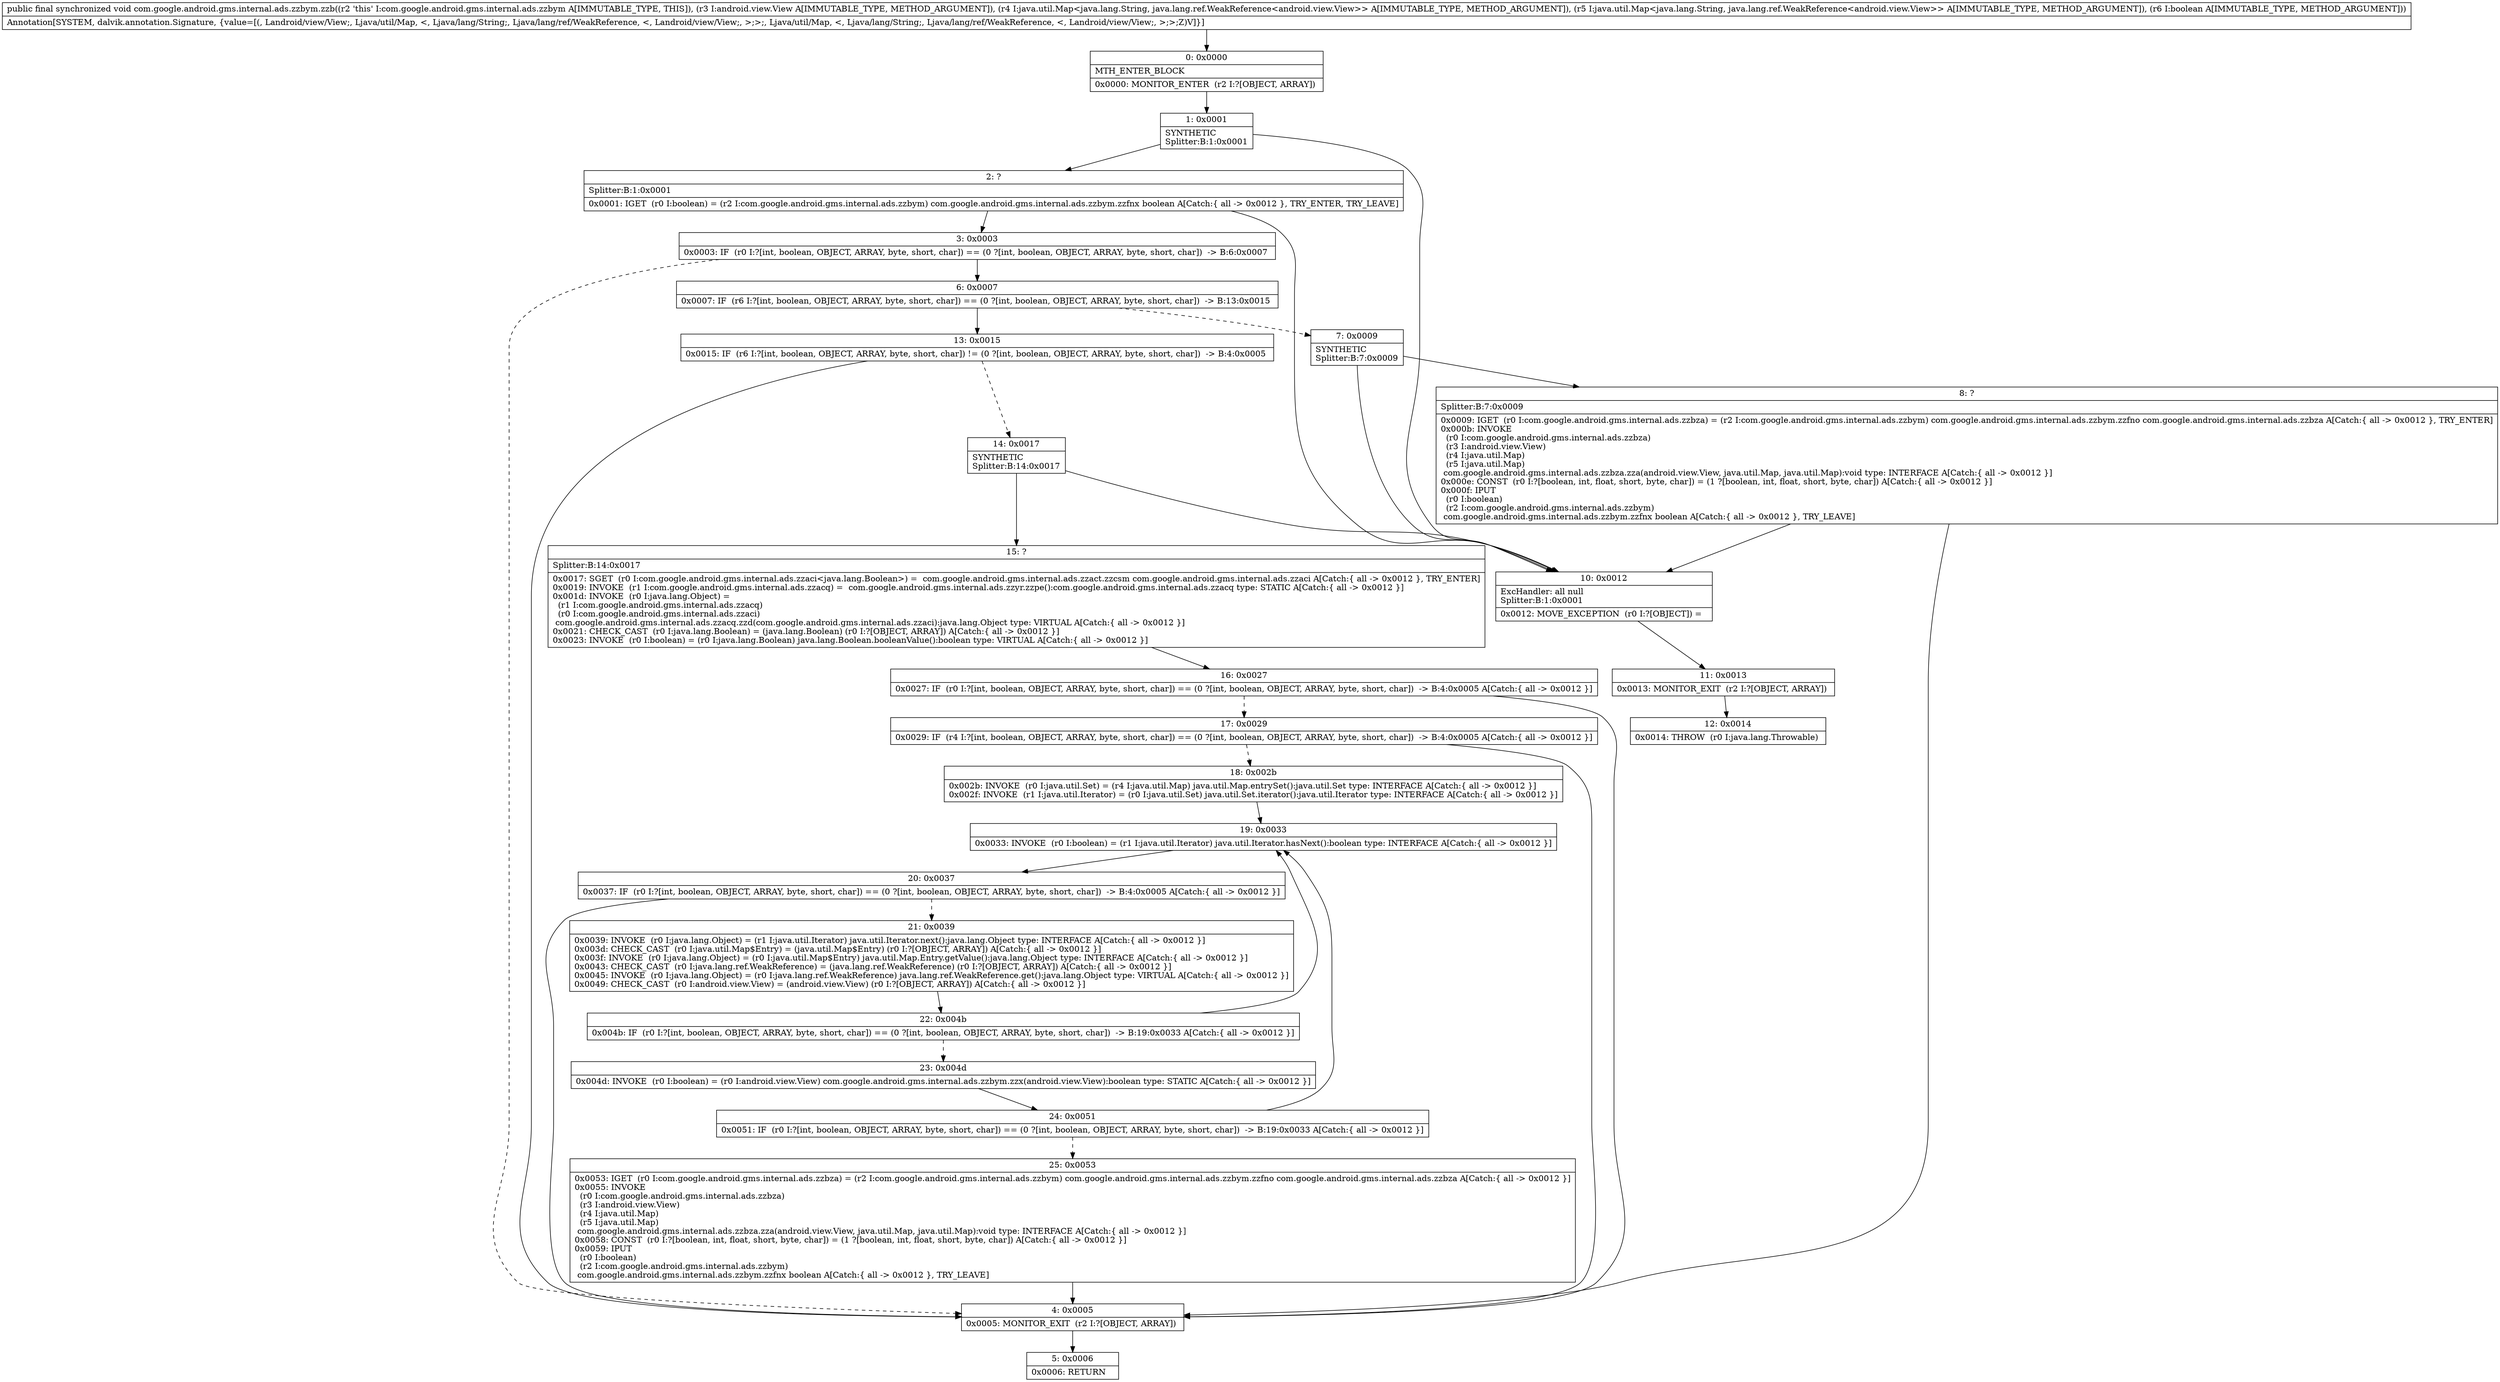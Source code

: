 digraph "CFG forcom.google.android.gms.internal.ads.zzbym.zzb(Landroid\/view\/View;Ljava\/util\/Map;Ljava\/util\/Map;Z)V" {
Node_0 [shape=record,label="{0\:\ 0x0000|MTH_ENTER_BLOCK\l|0x0000: MONITOR_ENTER  (r2 I:?[OBJECT, ARRAY]) \l}"];
Node_1 [shape=record,label="{1\:\ 0x0001|SYNTHETIC\lSplitter:B:1:0x0001\l}"];
Node_2 [shape=record,label="{2\:\ ?|Splitter:B:1:0x0001\l|0x0001: IGET  (r0 I:boolean) = (r2 I:com.google.android.gms.internal.ads.zzbym) com.google.android.gms.internal.ads.zzbym.zzfnx boolean A[Catch:\{ all \-\> 0x0012 \}, TRY_ENTER, TRY_LEAVE]\l}"];
Node_3 [shape=record,label="{3\:\ 0x0003|0x0003: IF  (r0 I:?[int, boolean, OBJECT, ARRAY, byte, short, char]) == (0 ?[int, boolean, OBJECT, ARRAY, byte, short, char])  \-\> B:6:0x0007 \l}"];
Node_4 [shape=record,label="{4\:\ 0x0005|0x0005: MONITOR_EXIT  (r2 I:?[OBJECT, ARRAY]) \l}"];
Node_5 [shape=record,label="{5\:\ 0x0006|0x0006: RETURN   \l}"];
Node_6 [shape=record,label="{6\:\ 0x0007|0x0007: IF  (r6 I:?[int, boolean, OBJECT, ARRAY, byte, short, char]) == (0 ?[int, boolean, OBJECT, ARRAY, byte, short, char])  \-\> B:13:0x0015 \l}"];
Node_7 [shape=record,label="{7\:\ 0x0009|SYNTHETIC\lSplitter:B:7:0x0009\l}"];
Node_8 [shape=record,label="{8\:\ ?|Splitter:B:7:0x0009\l|0x0009: IGET  (r0 I:com.google.android.gms.internal.ads.zzbza) = (r2 I:com.google.android.gms.internal.ads.zzbym) com.google.android.gms.internal.ads.zzbym.zzfno com.google.android.gms.internal.ads.zzbza A[Catch:\{ all \-\> 0x0012 \}, TRY_ENTER]\l0x000b: INVOKE  \l  (r0 I:com.google.android.gms.internal.ads.zzbza)\l  (r3 I:android.view.View)\l  (r4 I:java.util.Map)\l  (r5 I:java.util.Map)\l com.google.android.gms.internal.ads.zzbza.zza(android.view.View, java.util.Map, java.util.Map):void type: INTERFACE A[Catch:\{ all \-\> 0x0012 \}]\l0x000e: CONST  (r0 I:?[boolean, int, float, short, byte, char]) = (1 ?[boolean, int, float, short, byte, char]) A[Catch:\{ all \-\> 0x0012 \}]\l0x000f: IPUT  \l  (r0 I:boolean)\l  (r2 I:com.google.android.gms.internal.ads.zzbym)\l com.google.android.gms.internal.ads.zzbym.zzfnx boolean A[Catch:\{ all \-\> 0x0012 \}, TRY_LEAVE]\l}"];
Node_10 [shape=record,label="{10\:\ 0x0012|ExcHandler: all null\lSplitter:B:1:0x0001\l|0x0012: MOVE_EXCEPTION  (r0 I:?[OBJECT]) =  \l}"];
Node_11 [shape=record,label="{11\:\ 0x0013|0x0013: MONITOR_EXIT  (r2 I:?[OBJECT, ARRAY]) \l}"];
Node_12 [shape=record,label="{12\:\ 0x0014|0x0014: THROW  (r0 I:java.lang.Throwable) \l}"];
Node_13 [shape=record,label="{13\:\ 0x0015|0x0015: IF  (r6 I:?[int, boolean, OBJECT, ARRAY, byte, short, char]) != (0 ?[int, boolean, OBJECT, ARRAY, byte, short, char])  \-\> B:4:0x0005 \l}"];
Node_14 [shape=record,label="{14\:\ 0x0017|SYNTHETIC\lSplitter:B:14:0x0017\l}"];
Node_15 [shape=record,label="{15\:\ ?|Splitter:B:14:0x0017\l|0x0017: SGET  (r0 I:com.google.android.gms.internal.ads.zzaci\<java.lang.Boolean\>) =  com.google.android.gms.internal.ads.zzact.zzcsm com.google.android.gms.internal.ads.zzaci A[Catch:\{ all \-\> 0x0012 \}, TRY_ENTER]\l0x0019: INVOKE  (r1 I:com.google.android.gms.internal.ads.zzacq) =  com.google.android.gms.internal.ads.zzyr.zzpe():com.google.android.gms.internal.ads.zzacq type: STATIC A[Catch:\{ all \-\> 0x0012 \}]\l0x001d: INVOKE  (r0 I:java.lang.Object) = \l  (r1 I:com.google.android.gms.internal.ads.zzacq)\l  (r0 I:com.google.android.gms.internal.ads.zzaci)\l com.google.android.gms.internal.ads.zzacq.zzd(com.google.android.gms.internal.ads.zzaci):java.lang.Object type: VIRTUAL A[Catch:\{ all \-\> 0x0012 \}]\l0x0021: CHECK_CAST  (r0 I:java.lang.Boolean) = (java.lang.Boolean) (r0 I:?[OBJECT, ARRAY]) A[Catch:\{ all \-\> 0x0012 \}]\l0x0023: INVOKE  (r0 I:boolean) = (r0 I:java.lang.Boolean) java.lang.Boolean.booleanValue():boolean type: VIRTUAL A[Catch:\{ all \-\> 0x0012 \}]\l}"];
Node_16 [shape=record,label="{16\:\ 0x0027|0x0027: IF  (r0 I:?[int, boolean, OBJECT, ARRAY, byte, short, char]) == (0 ?[int, boolean, OBJECT, ARRAY, byte, short, char])  \-\> B:4:0x0005 A[Catch:\{ all \-\> 0x0012 \}]\l}"];
Node_17 [shape=record,label="{17\:\ 0x0029|0x0029: IF  (r4 I:?[int, boolean, OBJECT, ARRAY, byte, short, char]) == (0 ?[int, boolean, OBJECT, ARRAY, byte, short, char])  \-\> B:4:0x0005 A[Catch:\{ all \-\> 0x0012 \}]\l}"];
Node_18 [shape=record,label="{18\:\ 0x002b|0x002b: INVOKE  (r0 I:java.util.Set) = (r4 I:java.util.Map) java.util.Map.entrySet():java.util.Set type: INTERFACE A[Catch:\{ all \-\> 0x0012 \}]\l0x002f: INVOKE  (r1 I:java.util.Iterator) = (r0 I:java.util.Set) java.util.Set.iterator():java.util.Iterator type: INTERFACE A[Catch:\{ all \-\> 0x0012 \}]\l}"];
Node_19 [shape=record,label="{19\:\ 0x0033|0x0033: INVOKE  (r0 I:boolean) = (r1 I:java.util.Iterator) java.util.Iterator.hasNext():boolean type: INTERFACE A[Catch:\{ all \-\> 0x0012 \}]\l}"];
Node_20 [shape=record,label="{20\:\ 0x0037|0x0037: IF  (r0 I:?[int, boolean, OBJECT, ARRAY, byte, short, char]) == (0 ?[int, boolean, OBJECT, ARRAY, byte, short, char])  \-\> B:4:0x0005 A[Catch:\{ all \-\> 0x0012 \}]\l}"];
Node_21 [shape=record,label="{21\:\ 0x0039|0x0039: INVOKE  (r0 I:java.lang.Object) = (r1 I:java.util.Iterator) java.util.Iterator.next():java.lang.Object type: INTERFACE A[Catch:\{ all \-\> 0x0012 \}]\l0x003d: CHECK_CAST  (r0 I:java.util.Map$Entry) = (java.util.Map$Entry) (r0 I:?[OBJECT, ARRAY]) A[Catch:\{ all \-\> 0x0012 \}]\l0x003f: INVOKE  (r0 I:java.lang.Object) = (r0 I:java.util.Map$Entry) java.util.Map.Entry.getValue():java.lang.Object type: INTERFACE A[Catch:\{ all \-\> 0x0012 \}]\l0x0043: CHECK_CAST  (r0 I:java.lang.ref.WeakReference) = (java.lang.ref.WeakReference) (r0 I:?[OBJECT, ARRAY]) A[Catch:\{ all \-\> 0x0012 \}]\l0x0045: INVOKE  (r0 I:java.lang.Object) = (r0 I:java.lang.ref.WeakReference) java.lang.ref.WeakReference.get():java.lang.Object type: VIRTUAL A[Catch:\{ all \-\> 0x0012 \}]\l0x0049: CHECK_CAST  (r0 I:android.view.View) = (android.view.View) (r0 I:?[OBJECT, ARRAY]) A[Catch:\{ all \-\> 0x0012 \}]\l}"];
Node_22 [shape=record,label="{22\:\ 0x004b|0x004b: IF  (r0 I:?[int, boolean, OBJECT, ARRAY, byte, short, char]) == (0 ?[int, boolean, OBJECT, ARRAY, byte, short, char])  \-\> B:19:0x0033 A[Catch:\{ all \-\> 0x0012 \}]\l}"];
Node_23 [shape=record,label="{23\:\ 0x004d|0x004d: INVOKE  (r0 I:boolean) = (r0 I:android.view.View) com.google.android.gms.internal.ads.zzbym.zzx(android.view.View):boolean type: STATIC A[Catch:\{ all \-\> 0x0012 \}]\l}"];
Node_24 [shape=record,label="{24\:\ 0x0051|0x0051: IF  (r0 I:?[int, boolean, OBJECT, ARRAY, byte, short, char]) == (0 ?[int, boolean, OBJECT, ARRAY, byte, short, char])  \-\> B:19:0x0033 A[Catch:\{ all \-\> 0x0012 \}]\l}"];
Node_25 [shape=record,label="{25\:\ 0x0053|0x0053: IGET  (r0 I:com.google.android.gms.internal.ads.zzbza) = (r2 I:com.google.android.gms.internal.ads.zzbym) com.google.android.gms.internal.ads.zzbym.zzfno com.google.android.gms.internal.ads.zzbza A[Catch:\{ all \-\> 0x0012 \}]\l0x0055: INVOKE  \l  (r0 I:com.google.android.gms.internal.ads.zzbza)\l  (r3 I:android.view.View)\l  (r4 I:java.util.Map)\l  (r5 I:java.util.Map)\l com.google.android.gms.internal.ads.zzbza.zza(android.view.View, java.util.Map, java.util.Map):void type: INTERFACE A[Catch:\{ all \-\> 0x0012 \}]\l0x0058: CONST  (r0 I:?[boolean, int, float, short, byte, char]) = (1 ?[boolean, int, float, short, byte, char]) A[Catch:\{ all \-\> 0x0012 \}]\l0x0059: IPUT  \l  (r0 I:boolean)\l  (r2 I:com.google.android.gms.internal.ads.zzbym)\l com.google.android.gms.internal.ads.zzbym.zzfnx boolean A[Catch:\{ all \-\> 0x0012 \}, TRY_LEAVE]\l}"];
MethodNode[shape=record,label="{public final synchronized void com.google.android.gms.internal.ads.zzbym.zzb((r2 'this' I:com.google.android.gms.internal.ads.zzbym A[IMMUTABLE_TYPE, THIS]), (r3 I:android.view.View A[IMMUTABLE_TYPE, METHOD_ARGUMENT]), (r4 I:java.util.Map\<java.lang.String, java.lang.ref.WeakReference\<android.view.View\>\> A[IMMUTABLE_TYPE, METHOD_ARGUMENT]), (r5 I:java.util.Map\<java.lang.String, java.lang.ref.WeakReference\<android.view.View\>\> A[IMMUTABLE_TYPE, METHOD_ARGUMENT]), (r6 I:boolean A[IMMUTABLE_TYPE, METHOD_ARGUMENT]))  | Annotation[SYSTEM, dalvik.annotation.Signature, \{value=[(, Landroid\/view\/View;, Ljava\/util\/Map, \<, Ljava\/lang\/String;, Ljava\/lang\/ref\/WeakReference, \<, Landroid\/view\/View;, \>;\>;, Ljava\/util\/Map, \<, Ljava\/lang\/String;, Ljava\/lang\/ref\/WeakReference, \<, Landroid\/view\/View;, \>;\>;Z)V]\}]\l}"];
MethodNode -> Node_0;
Node_0 -> Node_1;
Node_1 -> Node_2;
Node_1 -> Node_10;
Node_2 -> Node_3;
Node_2 -> Node_10;
Node_3 -> Node_4[style=dashed];
Node_3 -> Node_6;
Node_4 -> Node_5;
Node_6 -> Node_7[style=dashed];
Node_6 -> Node_13;
Node_7 -> Node_8;
Node_7 -> Node_10;
Node_8 -> Node_10;
Node_8 -> Node_4;
Node_10 -> Node_11;
Node_11 -> Node_12;
Node_13 -> Node_4;
Node_13 -> Node_14[style=dashed];
Node_14 -> Node_15;
Node_14 -> Node_10;
Node_15 -> Node_16;
Node_16 -> Node_4;
Node_16 -> Node_17[style=dashed];
Node_17 -> Node_4;
Node_17 -> Node_18[style=dashed];
Node_18 -> Node_19;
Node_19 -> Node_20;
Node_20 -> Node_4;
Node_20 -> Node_21[style=dashed];
Node_21 -> Node_22;
Node_22 -> Node_19;
Node_22 -> Node_23[style=dashed];
Node_23 -> Node_24;
Node_24 -> Node_19;
Node_24 -> Node_25[style=dashed];
Node_25 -> Node_4;
}

